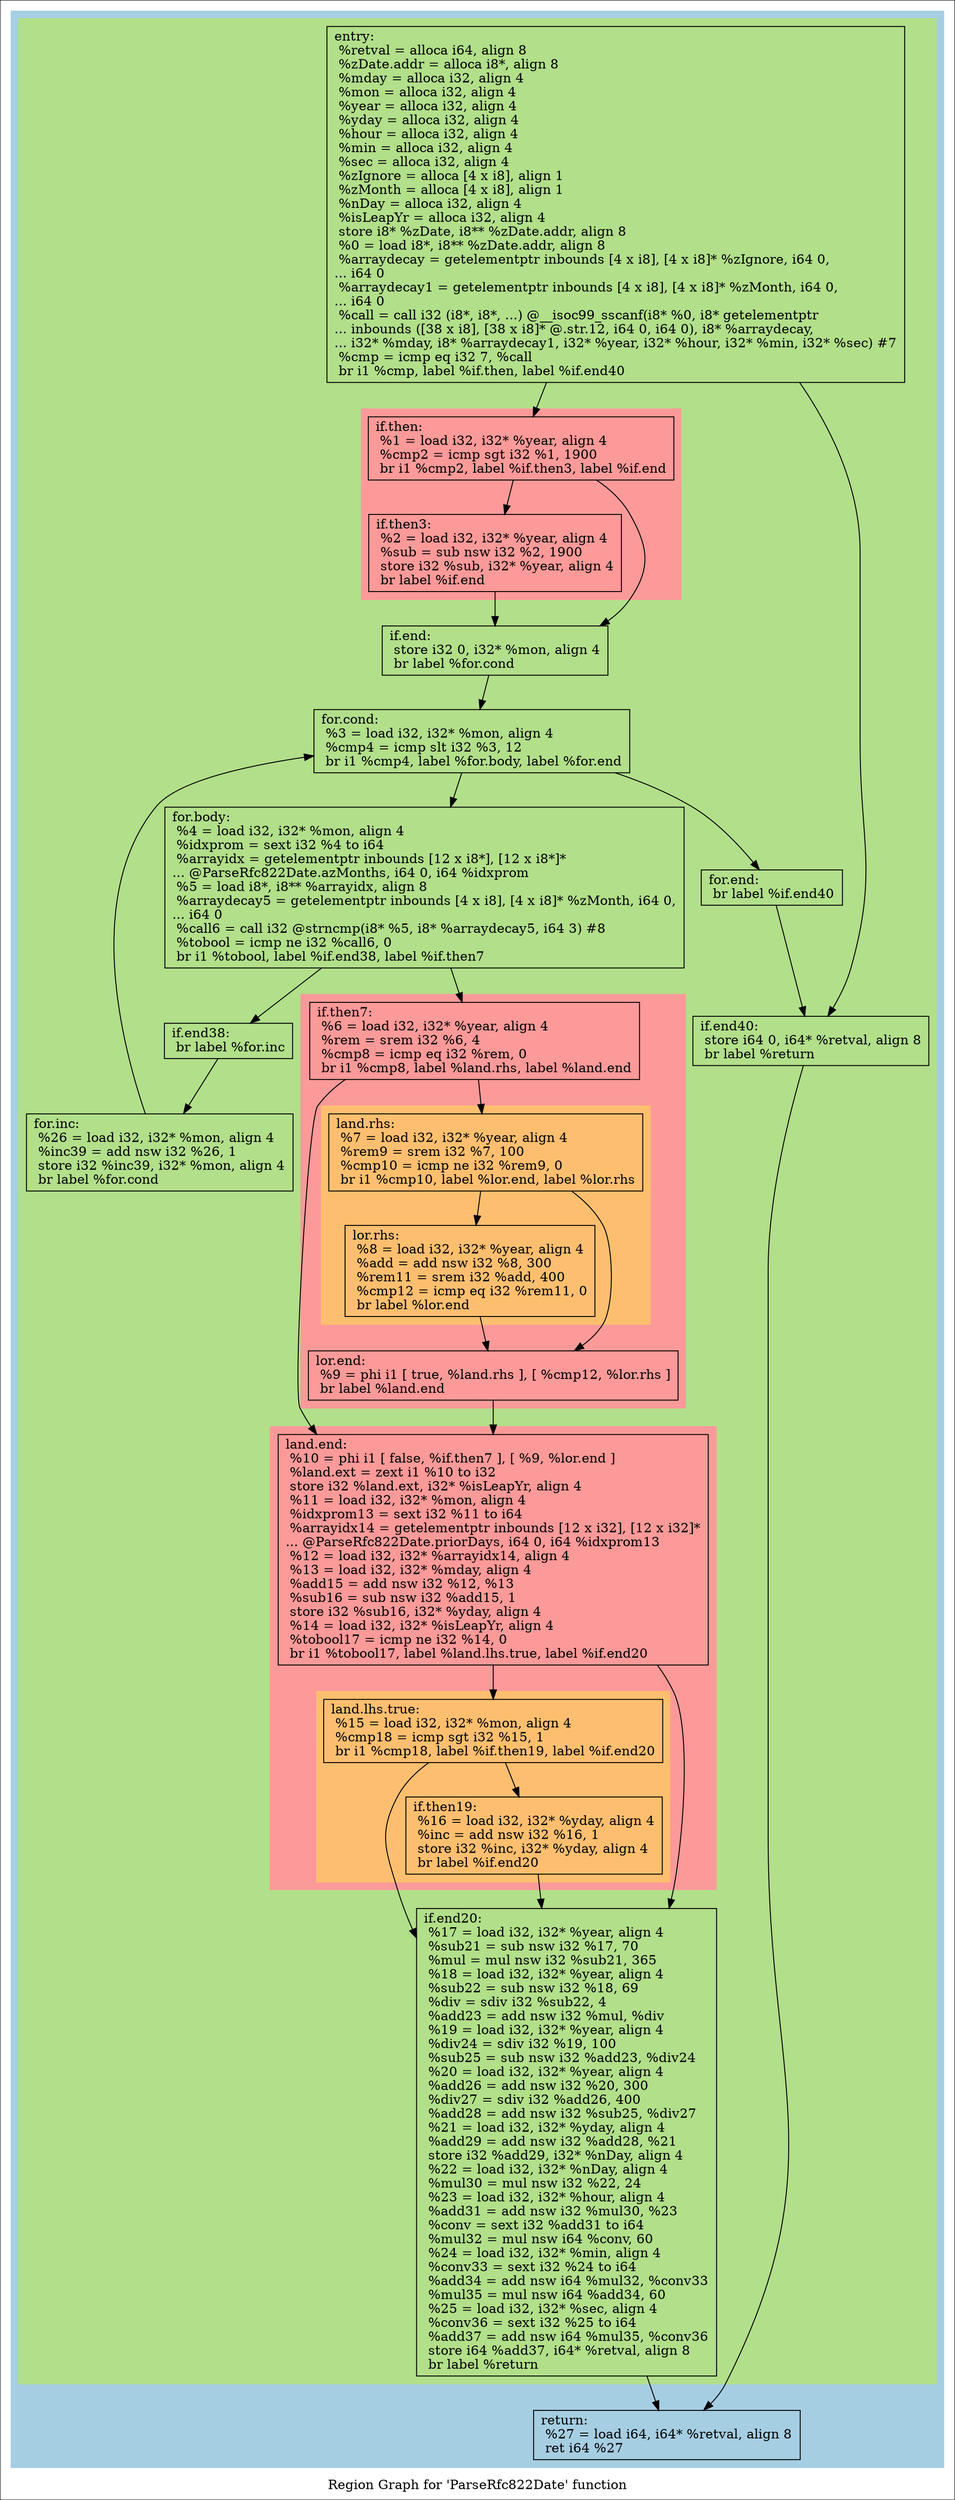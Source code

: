 digraph "Region Graph for 'ParseRfc822Date' function" {
	label="Region Graph for 'ParseRfc822Date' function";

	Node0x9254e0 [shape=record,label="{entry:\l  %retval = alloca i64, align 8\l  %zDate.addr = alloca i8*, align 8\l  %mday = alloca i32, align 4\l  %mon = alloca i32, align 4\l  %year = alloca i32, align 4\l  %yday = alloca i32, align 4\l  %hour = alloca i32, align 4\l  %min = alloca i32, align 4\l  %sec = alloca i32, align 4\l  %zIgnore = alloca [4 x i8], align 1\l  %zMonth = alloca [4 x i8], align 1\l  %nDay = alloca i32, align 4\l  %isLeapYr = alloca i32, align 4\l  store i8* %zDate, i8** %zDate.addr, align 8\l  %0 = load i8*, i8** %zDate.addr, align 8\l  %arraydecay = getelementptr inbounds [4 x i8], [4 x i8]* %zIgnore, i64 0,\l... i64 0\l  %arraydecay1 = getelementptr inbounds [4 x i8], [4 x i8]* %zMonth, i64 0,\l... i64 0\l  %call = call i32 (i8*, i8*, ...) @__isoc99_sscanf(i8* %0, i8* getelementptr\l... inbounds ([38 x i8], [38 x i8]* @.str.12, i64 0, i64 0), i8* %arraydecay,\l... i32* %mday, i8* %arraydecay1, i32* %year, i32* %hour, i32* %min, i32* %sec) #7\l  %cmp = icmp eq i32 7, %call\l  br i1 %cmp, label %if.then, label %if.end40\l}"];
	Node0x9254e0 -> Node0x8d9d90;
	Node0x9254e0 -> Node0x92f360;
	Node0x8d9d90 [shape=record,label="{if.then:                                          \l  %1 = load i32, i32* %year, align 4\l  %cmp2 = icmp sgt i32 %1, 1900\l  br i1 %cmp2, label %if.then3, label %if.end\l}"];
	Node0x8d9d90 -> Node0x900c50;
	Node0x8d9d90 -> Node0x901520;
	Node0x900c50 [shape=record,label="{if.then3:                                         \l  %2 = load i32, i32* %year, align 4\l  %sub = sub nsw i32 %2, 1900\l  store i32 %sub, i32* %year, align 4\l  br label %if.end\l}"];
	Node0x900c50 -> Node0x901520;
	Node0x901520 [shape=record,label="{if.end:                                           \l  store i32 0, i32* %mon, align 4\l  br label %for.cond\l}"];
	Node0x901520 -> Node0x8ae1b0;
	Node0x8ae1b0 [shape=record,label="{for.cond:                                         \l  %3 = load i32, i32* %mon, align 4\l  %cmp4 = icmp slt i32 %3, 12\l  br i1 %cmp4, label %for.body, label %for.end\l}"];
	Node0x8ae1b0 -> Node0x8cbb10;
	Node0x8ae1b0 -> Node0x8c0aa0;
	Node0x8cbb10 [shape=record,label="{for.body:                                         \l  %4 = load i32, i32* %mon, align 4\l  %idxprom = sext i32 %4 to i64\l  %arrayidx = getelementptr inbounds [12 x i8*], [12 x i8*]*\l... @ParseRfc822Date.azMonths, i64 0, i64 %idxprom\l  %5 = load i8*, i8** %arrayidx, align 8\l  %arraydecay5 = getelementptr inbounds [4 x i8], [4 x i8]* %zMonth, i64 0,\l... i64 0\l  %call6 = call i32 @strncmp(i8* %5, i8* %arraydecay5, i64 3) #8\l  %tobool = icmp ne i32 %call6, 0\l  br i1 %tobool, label %if.end38, label %if.then7\l}"];
	Node0x8cbb10 -> Node0x91d570;
	Node0x8cbb10 -> Node0x924800;
	Node0x91d570 [shape=record,label="{if.end38:                                         \l  br label %for.inc\l}"];
	Node0x91d570 -> Node0x93cb10;
	Node0x93cb10 [shape=record,label="{for.inc:                                          \l  %26 = load i32, i32* %mon, align 4\l  %inc39 = add nsw i32 %26, 1\l  store i32 %inc39, i32* %mon, align 4\l  br label %for.cond\l}"];
	Node0x93cb10 -> Node0x8ae1b0;
	Node0x924800 [shape=record,label="{if.then7:                                         \l  %6 = load i32, i32* %year, align 4\l  %rem = srem i32 %6, 4\l  %cmp8 = icmp eq i32 %rem, 0\l  br i1 %cmp8, label %land.rhs, label %land.end\l}"];
	Node0x924800 -> Node0x927420;
	Node0x924800 -> Node0x8d6640;
	Node0x927420 [shape=record,label="{land.rhs:                                         \l  %7 = load i32, i32* %year, align 4\l  %rem9 = srem i32 %7, 100\l  %cmp10 = icmp ne i32 %rem9, 0\l  br i1 %cmp10, label %lor.end, label %lor.rhs\l}"];
	Node0x927420 -> Node0x8b25c0;
	Node0x927420 -> Node0x9352d0;
	Node0x8b25c0 [shape=record,label="{lor.end:                                          \l  %9 = phi i1 [ true, %land.rhs ], [ %cmp12, %lor.rhs ]\l  br label %land.end\l}"];
	Node0x8b25c0 -> Node0x8d6640;
	Node0x8d6640 [shape=record,label="{land.end:                                         \l  %10 = phi i1 [ false, %if.then7 ], [ %9, %lor.end ]\l  %land.ext = zext i1 %10 to i32\l  store i32 %land.ext, i32* %isLeapYr, align 4\l  %11 = load i32, i32* %mon, align 4\l  %idxprom13 = sext i32 %11 to i64\l  %arrayidx14 = getelementptr inbounds [12 x i32], [12 x i32]*\l... @ParseRfc822Date.priorDays, i64 0, i64 %idxprom13\l  %12 = load i32, i32* %arrayidx14, align 4\l  %13 = load i32, i32* %mday, align 4\l  %add15 = add nsw i32 %12, %13\l  %sub16 = sub nsw i32 %add15, 1\l  store i32 %sub16, i32* %yday, align 4\l  %14 = load i32, i32* %isLeapYr, align 4\l  %tobool17 = icmp ne i32 %14, 0\l  br i1 %tobool17, label %land.lhs.true, label %if.end20\l}"];
	Node0x8d6640 -> Node0x942a10;
	Node0x8d6640 -> Node0x942310;
	Node0x942a10 [shape=record,label="{land.lhs.true:                                    \l  %15 = load i32, i32* %mon, align 4\l  %cmp18 = icmp sgt i32 %15, 1\l  br i1 %cmp18, label %if.then19, label %if.end20\l}"];
	Node0x942a10 -> Node0x91ab70;
	Node0x942a10 -> Node0x942310;
	Node0x91ab70 [shape=record,label="{if.then19:                                        \l  %16 = load i32, i32* %yday, align 4\l  %inc = add nsw i32 %16, 1\l  store i32 %inc, i32* %yday, align 4\l  br label %if.end20\l}"];
	Node0x91ab70 -> Node0x942310;
	Node0x942310 [shape=record,label="{if.end20:                                         \l  %17 = load i32, i32* %year, align 4\l  %sub21 = sub nsw i32 %17, 70\l  %mul = mul nsw i32 %sub21, 365\l  %18 = load i32, i32* %year, align 4\l  %sub22 = sub nsw i32 %18, 69\l  %div = sdiv i32 %sub22, 4\l  %add23 = add nsw i32 %mul, %div\l  %19 = load i32, i32* %year, align 4\l  %div24 = sdiv i32 %19, 100\l  %sub25 = sub nsw i32 %add23, %div24\l  %20 = load i32, i32* %year, align 4\l  %add26 = add nsw i32 %20, 300\l  %div27 = sdiv i32 %add26, 400\l  %add28 = add nsw i32 %sub25, %div27\l  %21 = load i32, i32* %yday, align 4\l  %add29 = add nsw i32 %add28, %21\l  store i32 %add29, i32* %nDay, align 4\l  %22 = load i32, i32* %nDay, align 4\l  %mul30 = mul nsw i32 %22, 24\l  %23 = load i32, i32* %hour, align 4\l  %add31 = add nsw i32 %mul30, %23\l  %conv = sext i32 %add31 to i64\l  %mul32 = mul nsw i64 %conv, 60\l  %24 = load i32, i32* %min, align 4\l  %conv33 = sext i32 %24 to i64\l  %add34 = add nsw i64 %mul32, %conv33\l  %mul35 = mul nsw i64 %add34, 60\l  %25 = load i32, i32* %sec, align 4\l  %conv36 = sext i32 %25 to i64\l  %add37 = add nsw i64 %mul35, %conv36\l  store i64 %add37, i64* %retval, align 8\l  br label %return\l}"];
	Node0x942310 -> Node0x944330;
	Node0x944330 [shape=record,label="{return:                                           \l  %27 = load i64, i64* %retval, align 8\l  ret i64 %27\l}"];
	Node0x9352d0 [shape=record,label="{lor.rhs:                                          \l  %8 = load i32, i32* %year, align 4\l  %add = add nsw i32 %8, 300\l  %rem11 = srem i32 %add, 400\l  %cmp12 = icmp eq i32 %rem11, 0\l  br label %lor.end\l}"];
	Node0x9352d0 -> Node0x8b25c0;
	Node0x8c0aa0 [shape=record,label="{for.end:                                          \l  br label %if.end40\l}"];
	Node0x8c0aa0 -> Node0x92f360;
	Node0x92f360 [shape=record,label="{if.end40:                                         \l  store i64 0, i64* %retval, align 8\l  br label %return\l}"];
	Node0x92f360 -> Node0x944330;
	colorscheme = "paired12"
        subgraph cluster_0x8e08b0 {
          label = "";
          style = filled;
          color = 1
          subgraph cluster_0x981010 {
            label = "";
            style = filled;
            color = 3
            subgraph cluster_0x96e500 {
              label = "";
              style = filled;
              color = 5
              Node0x8d9d90;
              Node0x900c50;
            }
            subgraph cluster_0x96d7b0 {
              label = "";
              style = filled;
              color = 5
              subgraph cluster_0x97d050 {
                label = "";
                style = filled;
                color = 7
                Node0x927420;
                Node0x9352d0;
              }
              Node0x924800;
              Node0x8b25c0;
            }
            subgraph cluster_0x973660 {
              label = "";
              style = filled;
              color = 5
              subgraph cluster_0x97ce90 {
                label = "";
                style = filled;
                color = 7
                Node0x942a10;
                Node0x91ab70;
              }
              Node0x8d6640;
            }
            Node0x9254e0;
            Node0x901520;
            Node0x8ae1b0;
            Node0x8cbb10;
            Node0x91d570;
            Node0x93cb10;
            Node0x942310;
            Node0x8c0aa0;
            Node0x92f360;
          }
          Node0x944330;
        }
}

